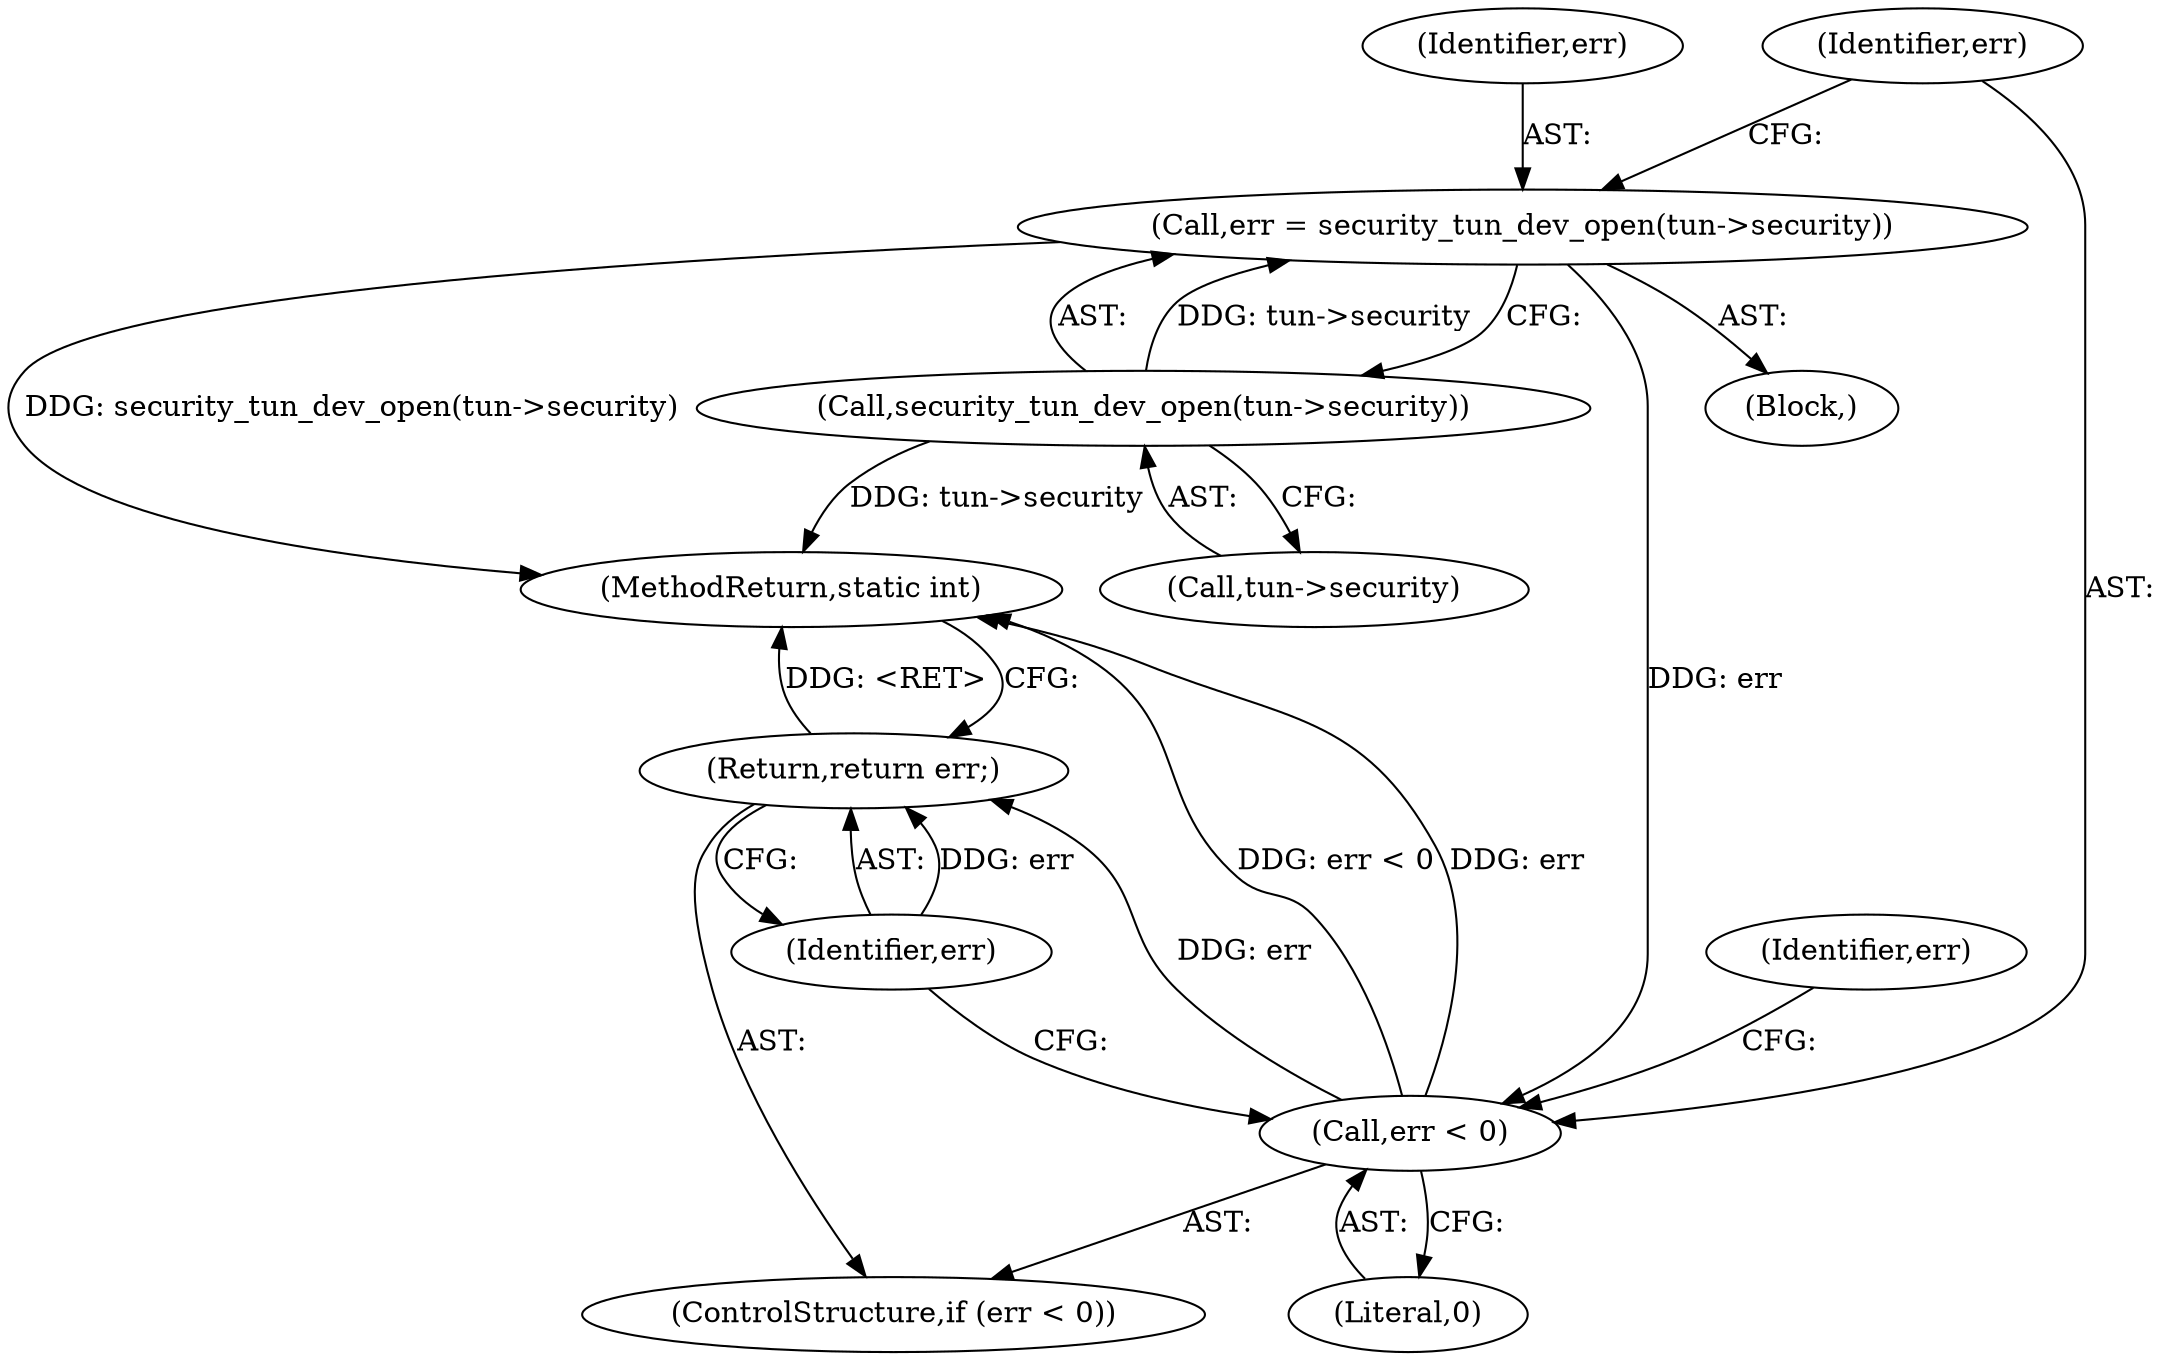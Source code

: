 digraph "0_linux_0ad646c81b2182f7fa67ec0c8c825e0ee165696d@API" {
"1000210" [label="(Call,err = security_tun_dev_open(tun->security))"];
"1000212" [label="(Call,security_tun_dev_open(tun->security))"];
"1000217" [label="(Call,err < 0)"];
"1000220" [label="(Return,return err;)"];
"1000211" [label="(Identifier,err)"];
"1000217" [label="(Call,err < 0)"];
"1000213" [label="(Call,tun->security)"];
"1000218" [label="(Identifier,err)"];
"1000210" [label="(Call,err = security_tun_dev_open(tun->security))"];
"1000220" [label="(Return,return err;)"];
"1000221" [label="(Identifier,err)"];
"1000219" [label="(Literal,0)"];
"1000136" [label="(Block,)"];
"1000216" [label="(ControlStructure,if (err < 0))"];
"1000212" [label="(Call,security_tun_dev_open(tun->security))"];
"1000223" [label="(Identifier,err)"];
"1000594" [label="(MethodReturn,static int)"];
"1000210" -> "1000136"  [label="AST: "];
"1000210" -> "1000212"  [label="CFG: "];
"1000211" -> "1000210"  [label="AST: "];
"1000212" -> "1000210"  [label="AST: "];
"1000218" -> "1000210"  [label="CFG: "];
"1000210" -> "1000594"  [label="DDG: security_tun_dev_open(tun->security)"];
"1000212" -> "1000210"  [label="DDG: tun->security"];
"1000210" -> "1000217"  [label="DDG: err"];
"1000212" -> "1000213"  [label="CFG: "];
"1000213" -> "1000212"  [label="AST: "];
"1000212" -> "1000594"  [label="DDG: tun->security"];
"1000217" -> "1000216"  [label="AST: "];
"1000217" -> "1000219"  [label="CFG: "];
"1000218" -> "1000217"  [label="AST: "];
"1000219" -> "1000217"  [label="AST: "];
"1000221" -> "1000217"  [label="CFG: "];
"1000223" -> "1000217"  [label="CFG: "];
"1000217" -> "1000594"  [label="DDG: err < 0"];
"1000217" -> "1000594"  [label="DDG: err"];
"1000217" -> "1000220"  [label="DDG: err"];
"1000220" -> "1000216"  [label="AST: "];
"1000220" -> "1000221"  [label="CFG: "];
"1000221" -> "1000220"  [label="AST: "];
"1000594" -> "1000220"  [label="CFG: "];
"1000220" -> "1000594"  [label="DDG: <RET>"];
"1000221" -> "1000220"  [label="DDG: err"];
}
